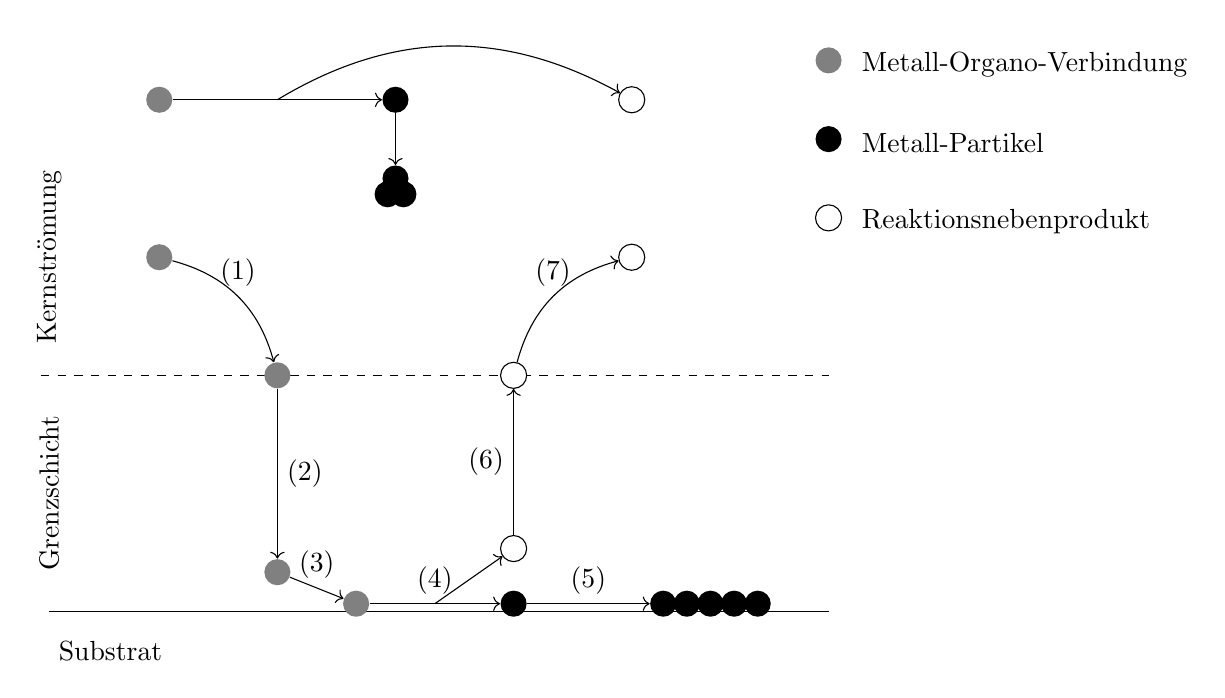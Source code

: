 \begin{tikzpicture}
% Schritte 1-7
% Linien und Bereiche
\draw[color = black,dashed](-6,3) -- (4,3);
\node[rotate = 90]at(-5.9,4.5){Kernstr\"omung};
\node[rotate = 90]at(-5.9,1.5){Grenzschicht};
\draw[color = black](-5.9,0) -- (4,0);
\node[anchor=west]at(-5.9,-0.5){Substrat};
% Bezeichnung
\node[black,fill=gray,circle]at(4,7) (){};
\node[anchor=west]at(4.3,6.95)(grau_schrift){Metall-Organo-Verbindung};
\node[black,fill=black,circle]at(4,6) (){};
\node[anchor=west]at(4.3,5.95)(grau_schrift){Metall-Partikel};
\node[black,fill=white,circle,draw]at(4,5) (){};
\node[anchor=west]at(4.3,4.95)(grau_schrift){Reaktionsnebenprodukt};

% Partikel
\node[black,fill=gray,circle]at(-4.5,4.5) (bulk){};
\node[black,fill=gray,circle]at(-3,3) (grenze1){};
\node[black,fill=gray,circle]at(-3,0.5) (ads){};
\node[black,fill=gray,circle]at(-2,0.1)(surface){};
\node[black,fill=black,circle]at(0,0.1)(surface_metall){};
\node[black,circle,draw]at(0,0.8)(surface_organo){};
\node[black,fill=white,circle,draw]at(0,3)(grenze_organo){};
\node[black,fill=white,circle,draw]at(1.5,4.5) (bulk_organo){};
% Metallzentrum
\node[black,fill=black,circle]at(1.9,0.1)(MZ_l){};
\node[black,fill=black,circle]at(2.2,0.1)(MZ_m1){};
\node[black,fill=black,circle]at(2.5,0.1)(MZ_m2){};
\node[black,fill=black,circle]at(2.8,0.1)(MZ_m3){};
\node[black,fill=black,circle]at(3.1,0.1)(MZ_r){};
% Pfeile
\draw[black,->,bend left, bend angle = 10](bulk)to node[above]{$(1)$}(grenze1);
\draw[black,->](grenze1) to node[right]{$(2)$}(ads);
\draw[black,->](ads) to node[above]{$(3)$}(surface);
\draw[black,->](surface) to node[above]{$(4)$}(surface_metall);
\draw[black,->](-1,0.1) to (surface_organo);
\draw[black,->](surface_metall) to node[above]{$(5)$}(MZ_l);
\draw[black,->](surface_organo) to node[left]{$(6)$}(grenze_organo);
\draw[black,->,bend left, bend angle = 10](grenze_organo)to node[above]{$(7)$}(bulk_organo);

% Gasphasenreaktion
\node[black,fill=gray,circle]at(-4.5,6.5) (bulk2){};
\node[black,fill=white,circle,draw]at(1.5,6.5) (bulk_organo2){};
\node[black,fill=black,circle]at(-1.5,6.5) (bulk_metall){};
\node[black,fill=black,circle]at(-1.5,5.5) (bulk_metall2){};
\node[black,fill=black,circle]at(-1.6,5.3) (bulk_metall3){};
\node[black,fill=black,circle]at(-1.4,5.3) (bulk_metall4){};
\draw[black,->](bulk2) to (bulk_metall);
\draw[black,->](bulk_metall) to (bulk_metall2);
\draw[black,->,bend left, bend angle = 45](-3,6.5)to(bulk_organo2);
\end{tikzpicture}